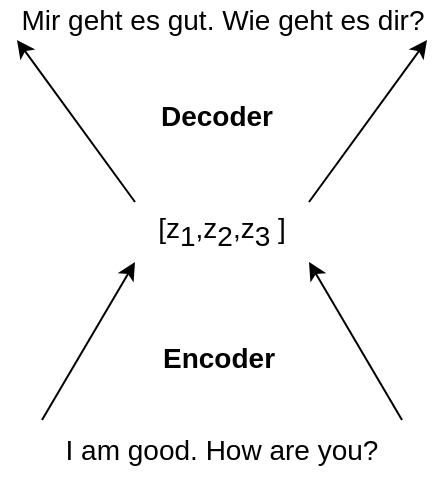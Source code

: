 <mxfile version="15.8.7" type="device"><diagram id="C2ZBwt3vlcUC1Nfp7Zrs" name="Page-1"><mxGraphModel dx="786" dy="500" grid="1" gridSize="10" guides="1" tooltips="1" connect="1" arrows="1" fold="1" page="1" pageScale="1" pageWidth="827" pageHeight="1169" math="0" shadow="0"><root><mxCell id="0"/><mxCell id="1" parent="0"/><mxCell id="8EZ750yjhIpJxVvy8xc7-1" value="I am good. How are you?" style="text;html=1;strokeColor=none;fillColor=none;align=center;verticalAlign=middle;whiteSpace=wrap;rounded=0;fontFamily=Arial;fontSource=https%3A%2F%2Ffonts.googleapis.com%2Fcss%3Ffamily%3DArial;fontSize=14;" vertex="1" parent="1"><mxGeometry x="302" y="350" width="180" height="30" as="geometry"/></mxCell><mxCell id="8EZ750yjhIpJxVvy8xc7-2" value="Mir geht es gut. Wie geht es dir?" style="text;html=1;strokeColor=none;fillColor=none;align=center;verticalAlign=middle;whiteSpace=wrap;rounded=0;fontFamily=Arial;fontSource=https%3A%2F%2Ffonts.googleapis.com%2Fcss%3Ffamily%3DArial;fontSize=14;" vertex="1" parent="1"><mxGeometry x="289.5" y="140" width="205" height="20" as="geometry"/></mxCell><mxCell id="8EZ750yjhIpJxVvy8xc7-3" value="[z&lt;sub style=&quot;font-size: 14px;&quot;&gt;1&lt;/sub&gt;,z&lt;sub style=&quot;font-size: 14px;&quot;&gt;2&lt;/sub&gt;,z&lt;sub style=&quot;font-size: 14px;&quot;&gt;3 &lt;/sub&gt;]" style="text;html=1;strokeColor=none;fillColor=none;align=center;verticalAlign=middle;whiteSpace=wrap;rounded=0;fontFamily=Arial;fontSource=https%3A%2F%2Ffonts.googleapis.com%2Fcss%3Ffamily%3DArial;fontSize=14;" vertex="1" parent="1"><mxGeometry x="305" y="241" width="174" height="30" as="geometry"/></mxCell><mxCell id="8EZ750yjhIpJxVvy8xc7-4" value="" style="endArrow=none;html=1;rounded=0;entryX=0;entryY=0;entryDx=0;entryDy=0;startArrow=classic;startFill=1;exitX=0.25;exitY=1;exitDx=0;exitDy=0;fontFamily=Arial;fontSource=https%3A%2F%2Ffonts.googleapis.com%2Fcss%3Ffamily%3DArial;fontSize=14;align=center;verticalAlign=middle;" edge="1" parent="1" source="8EZ750yjhIpJxVvy8xc7-3" target="8EZ750yjhIpJxVvy8xc7-1"><mxGeometry width="50" height="50" relative="1" as="geometry"><mxPoint x="305" y="350" as="sourcePoint"/><mxPoint x="425" y="320" as="targetPoint"/></mxGeometry></mxCell><mxCell id="8EZ750yjhIpJxVvy8xc7-5" value="" style="endArrow=none;html=1;rounded=0;startArrow=classic;startFill=1;entryX=1;entryY=0;entryDx=0;entryDy=0;exitX=0.75;exitY=1;exitDx=0;exitDy=0;fontFamily=Arial;fontSource=https%3A%2F%2Ffonts.googleapis.com%2Fcss%3Ffamily%3DArial;fontSize=14;align=center;verticalAlign=middle;" edge="1" parent="1" source="8EZ750yjhIpJxVvy8xc7-3" target="8EZ750yjhIpJxVvy8xc7-1"><mxGeometry width="50" height="50" relative="1" as="geometry"><mxPoint x="475" y="350" as="sourcePoint"/><mxPoint x="505" y="340" as="targetPoint"/></mxGeometry></mxCell><mxCell id="8EZ750yjhIpJxVvy8xc7-6" value="" style="endArrow=none;html=1;rounded=0;startArrow=classic;startFill=1;entryX=0.25;entryY=0;entryDx=0;entryDy=0;fontFamily=Arial;fontSource=https%3A%2F%2Ffonts.googleapis.com%2Fcss%3Ffamily%3DArial;fontSize=14;align=center;verticalAlign=middle;exitX=0;exitY=1;exitDx=0;exitDy=0;" edge="1" parent="1" source="8EZ750yjhIpJxVvy8xc7-2" target="8EZ750yjhIpJxVvy8xc7-3"><mxGeometry width="50" height="50" relative="1" as="geometry"><mxPoint x="290" y="170" as="sourcePoint"/><mxPoint x="265" y="270" as="targetPoint"/></mxGeometry></mxCell><mxCell id="8EZ750yjhIpJxVvy8xc7-7" value="" style="endArrow=none;html=1;rounded=0;entryX=0.75;entryY=0;entryDx=0;entryDy=0;startArrow=classic;startFill=1;fontFamily=Arial;fontSource=https%3A%2F%2Ffonts.googleapis.com%2Fcss%3Ffamily%3DArial;fontSize=14;exitX=1;exitY=1;exitDx=0;exitDy=0;align=center;verticalAlign=middle;" edge="1" parent="1" source="8EZ750yjhIpJxVvy8xc7-2" target="8EZ750yjhIpJxVvy8xc7-3"><mxGeometry width="50" height="50" relative="1" as="geometry"><mxPoint x="500" y="170" as="sourcePoint"/><mxPoint x="305" y="190" as="targetPoint"/></mxGeometry></mxCell><mxCell id="8EZ750yjhIpJxVvy8xc7-11" value="Decoder" style="text;html=1;align=center;verticalAlign=middle;resizable=0;points=[];autosize=1;strokeColor=none;fillColor=none;fontSize=14;fontFamily=Arial;fontStyle=1;fontSource=https%3A%2F%2Ffonts.googleapis.com%2Fcss%3Ffamily%3DArial;" vertex="1" parent="1"><mxGeometry x="354" y="188" width="70" height="20" as="geometry"/></mxCell><mxCell id="8EZ750yjhIpJxVvy8xc7-12" value="Encoder" style="text;html=1;align=center;verticalAlign=middle;resizable=0;points=[];autosize=1;strokeColor=none;fillColor=none;fontSize=14;fontFamily=Arial;fontStyle=1;fontSource=https%3A%2F%2Ffonts.googleapis.com%2Fcss%3Ffamily%3DArial;" vertex="1" parent="1"><mxGeometry x="355" y="309" width="70" height="20" as="geometry"/></mxCell></root></mxGraphModel></diagram></mxfile>
